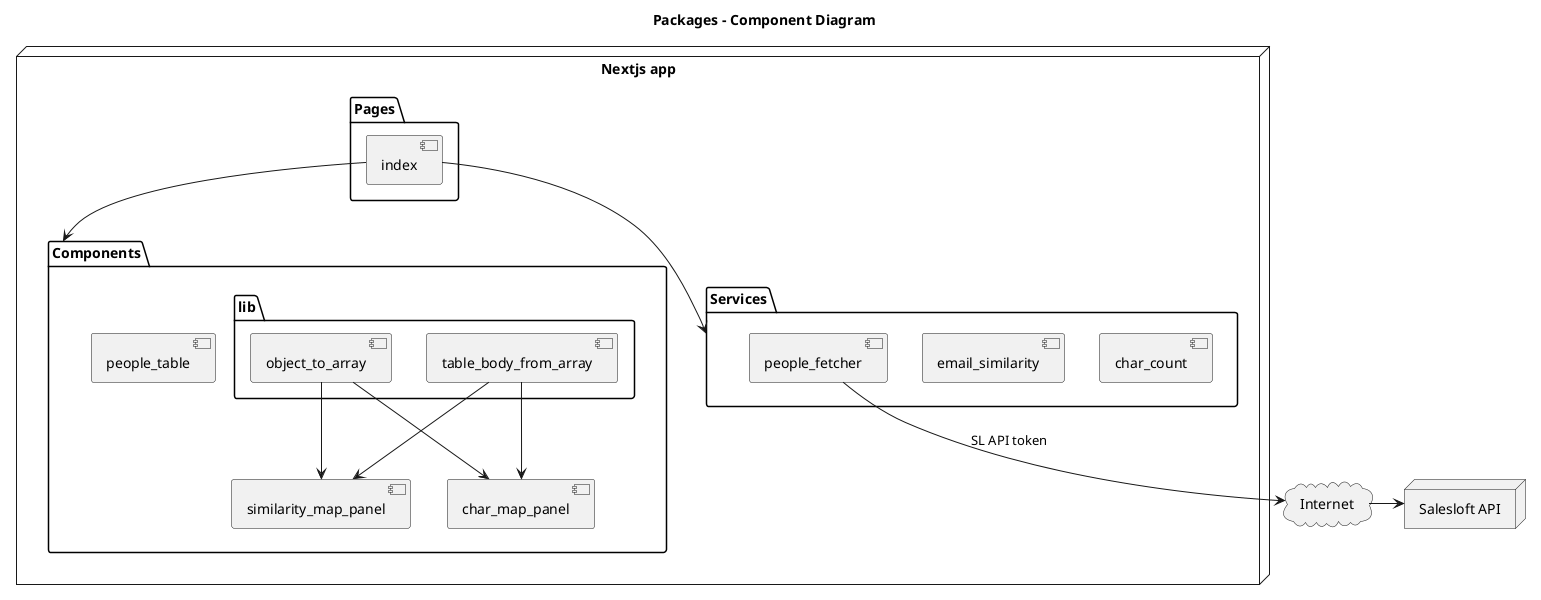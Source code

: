 @startuml

title Packages - Component Diagram

node "Nextjs app" as nextjs_app {
  package "Pages"{
    component "index" as index
  }
  package "Components" as components{
    component "char_map_panel" as char_map_panel
    component "similarity_map_panel" as similarity_map_panel
    component "people_table" as people_table
    package "lib" as lib {
      component "object_to_array" as object_to_array
      component "table_body_from_array" as table_body_from_array
    }
  }
  package "Services" as services{
    component "char_count" as char_count
    component "email_similarity" as email_similarity
    component "people_fetcher" as people_fetcher
  }
}

node "Salesloft API" as salesloft_api


cloud Internet {
}
 
people_fetcher --> Internet: SL API token
Internet -> salesloft_api
index -down-> services
index -down-> components
table_body_from_array -down-> char_map_panel
table_body_from_array -down-> similarity_map_panel
object_to_array -> char_map_panel
object_to_array -> similarity_map_panel

@enduml

